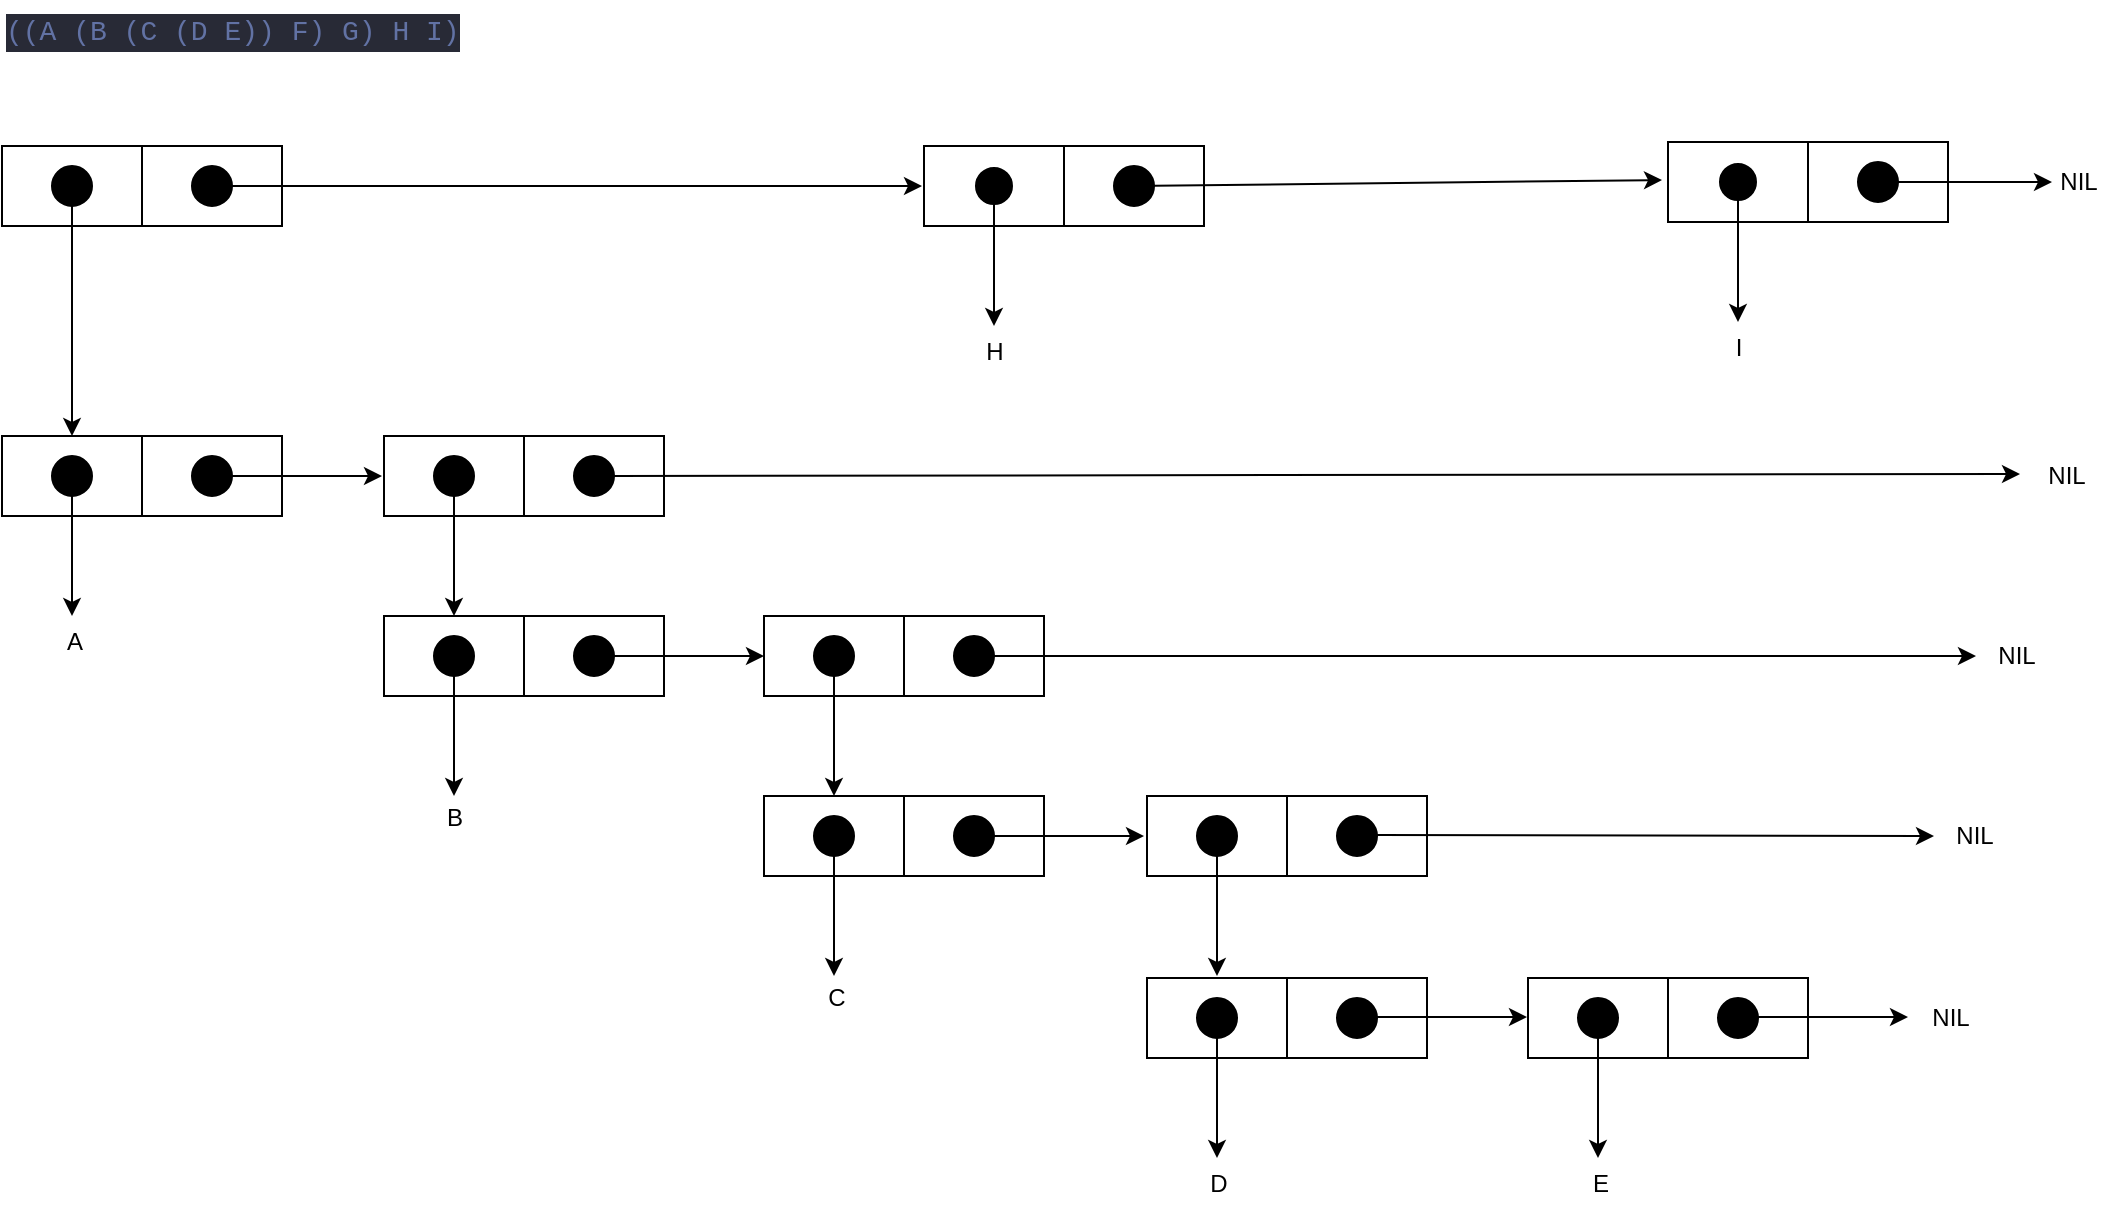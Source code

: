 <mxfile>
    <diagram id="PUbwi1bBVR1BaGFVOb0m" name="Página-1">
        <mxGraphModel dx="1160" dy="553" grid="0" gridSize="10" guides="1" tooltips="1" connect="1" arrows="1" fold="1" page="0" pageScale="1" pageWidth="827" pageHeight="1169" math="0" shadow="0">
            <root>
                <mxCell id="0"/>
                <mxCell id="1" parent="0"/>
                <mxCell id="2" value="&lt;div style=&quot;color: #f8f8f2;background-color: #282a36;font-family: Consolas, &#39;Courier New&#39;, monospace;font-weight: normal;font-size: 14px;line-height: 19px;white-space: pre;&quot;&gt;&lt;div&gt;&lt;span style=&quot;color: #6272a4;&quot;&gt;((A (B (C (D E)) F) G) H I)&lt;/span&gt;&lt;/div&gt;&lt;/div&gt;" style="text;whiteSpace=wrap;html=1;" vertex="1" parent="1">
                    <mxGeometry x="80" y="70" width="220" height="30" as="geometry"/>
                </mxCell>
                <mxCell id="3" value="" style="rounded=0;whiteSpace=wrap;html=1;" vertex="1" parent="1">
                    <mxGeometry x="80" y="143" width="70" height="40" as="geometry"/>
                </mxCell>
                <mxCell id="4" value="" style="edgeStyle=none;html=1;rounded=0;entryX=0.5;entryY=0;entryDx=0;entryDy=0;" edge="1" parent="1" source="5" target="9">
                    <mxGeometry relative="1" as="geometry">
                        <mxPoint x="115" y="233" as="targetPoint"/>
                    </mxGeometry>
                </mxCell>
                <mxCell id="5" value="" style="ellipse;whiteSpace=wrap;html=1;aspect=fixed;fillColor=#000000;rounded=0;" vertex="1" parent="1">
                    <mxGeometry x="105" y="153" width="20" height="20" as="geometry"/>
                </mxCell>
                <mxCell id="6" value="" style="rounded=0;whiteSpace=wrap;html=1;" vertex="1" parent="1">
                    <mxGeometry x="150" y="143" width="70" height="40" as="geometry"/>
                </mxCell>
                <mxCell id="7" value="" style="edgeStyle=none;html=1;rounded=0;" edge="1" parent="1" source="8">
                    <mxGeometry relative="1" as="geometry">
                        <mxPoint x="540" y="163" as="targetPoint"/>
                    </mxGeometry>
                </mxCell>
                <mxCell id="8" value="" style="ellipse;whiteSpace=wrap;html=1;aspect=fixed;fillColor=#000000;rounded=0;" vertex="1" parent="1">
                    <mxGeometry x="175" y="153" width="20" height="20" as="geometry"/>
                </mxCell>
                <mxCell id="9" value="" style="rounded=0;whiteSpace=wrap;html=1;" vertex="1" parent="1">
                    <mxGeometry x="80" y="288" width="70" height="40" as="geometry"/>
                </mxCell>
                <mxCell id="10" value="" style="edgeStyle=none;html=1;rounded=0;" edge="1" parent="1" source="11">
                    <mxGeometry relative="1" as="geometry">
                        <mxPoint x="115" y="378" as="targetPoint"/>
                    </mxGeometry>
                </mxCell>
                <mxCell id="11" value="" style="ellipse;whiteSpace=wrap;html=1;aspect=fixed;fillColor=#000000;rounded=0;" vertex="1" parent="1">
                    <mxGeometry x="105" y="298" width="20" height="20" as="geometry"/>
                </mxCell>
                <mxCell id="12" value="" style="rounded=0;whiteSpace=wrap;html=1;" vertex="1" parent="1">
                    <mxGeometry x="150" y="288" width="70" height="40" as="geometry"/>
                </mxCell>
                <mxCell id="13" value="" style="edgeStyle=none;html=1;rounded=0;" edge="1" parent="1" source="14">
                    <mxGeometry relative="1" as="geometry">
                        <mxPoint x="270" y="308" as="targetPoint"/>
                    </mxGeometry>
                </mxCell>
                <mxCell id="14" value="" style="ellipse;whiteSpace=wrap;html=1;aspect=fixed;fillColor=#000000;rounded=0;" vertex="1" parent="1">
                    <mxGeometry x="175" y="298" width="20" height="20" as="geometry"/>
                </mxCell>
                <mxCell id="15" value="" style="rounded=0;whiteSpace=wrap;html=1;" vertex="1" parent="1">
                    <mxGeometry x="541" y="143" width="70" height="40" as="geometry"/>
                </mxCell>
                <mxCell id="16" value="" style="edgeStyle=none;html=1;rounded=0;" edge="1" parent="1" source="17">
                    <mxGeometry relative="1" as="geometry">
                        <mxPoint x="576" y="233" as="targetPoint"/>
                    </mxGeometry>
                </mxCell>
                <mxCell id="17" value="" style="ellipse;whiteSpace=wrap;html=1;aspect=fixed;fillColor=#000000;rounded=0;" vertex="1" parent="1">
                    <mxGeometry x="567" y="154" width="18" height="18" as="geometry"/>
                </mxCell>
                <mxCell id="18" value="" style="rounded=0;whiteSpace=wrap;html=1;" vertex="1" parent="1">
                    <mxGeometry x="611" y="143" width="70" height="40" as="geometry"/>
                </mxCell>
                <mxCell id="19" value="" style="edgeStyle=none;html=1;rounded=0;" edge="1" parent="1" source="20">
                    <mxGeometry relative="1" as="geometry">
                        <mxPoint x="910" y="160" as="targetPoint"/>
                    </mxGeometry>
                </mxCell>
                <mxCell id="20" value="" style="ellipse;whiteSpace=wrap;html=1;aspect=fixed;fillColor=#000000;rounded=0;" vertex="1" parent="1">
                    <mxGeometry x="636" y="153" width="20" height="20" as="geometry"/>
                </mxCell>
                <mxCell id="21" value="H" style="text;html=1;align=center;verticalAlign=middle;resizable=0;points=[];autosize=1;strokeColor=none;fillColor=none;rounded=0;" vertex="1" parent="1">
                    <mxGeometry x="562.5" y="233" width="27" height="26" as="geometry"/>
                </mxCell>
                <mxCell id="22" value="" style="rounded=0;whiteSpace=wrap;html=1;" vertex="1" parent="1">
                    <mxGeometry x="913" y="141" width="70" height="40" as="geometry"/>
                </mxCell>
                <mxCell id="23" value="" style="edgeStyle=none;html=1;rounded=0;" edge="1" parent="1" source="24">
                    <mxGeometry relative="1" as="geometry">
                        <mxPoint x="948" y="231" as="targetPoint"/>
                    </mxGeometry>
                </mxCell>
                <mxCell id="24" value="" style="ellipse;whiteSpace=wrap;html=1;aspect=fixed;fillColor=#000000;rounded=0;" vertex="1" parent="1">
                    <mxGeometry x="939" y="152" width="18" height="18" as="geometry"/>
                </mxCell>
                <mxCell id="25" value="" style="rounded=0;whiteSpace=wrap;html=1;" vertex="1" parent="1">
                    <mxGeometry x="983" y="141" width="70" height="40" as="geometry"/>
                </mxCell>
                <mxCell id="26" value="" style="edgeStyle=none;html=1;rounded=0;" edge="1" parent="1" source="27">
                    <mxGeometry relative="1" as="geometry">
                        <mxPoint x="1105" y="161" as="targetPoint"/>
                    </mxGeometry>
                </mxCell>
                <mxCell id="27" value="" style="ellipse;whiteSpace=wrap;html=1;aspect=fixed;fillColor=#000000;rounded=0;" vertex="1" parent="1">
                    <mxGeometry x="1008" y="151" width="20" height="20" as="geometry"/>
                </mxCell>
                <mxCell id="28" value="I" style="text;html=1;align=center;verticalAlign=middle;resizable=0;points=[];autosize=1;strokeColor=none;fillColor=none;rounded=0;" vertex="1" parent="1">
                    <mxGeometry x="937.5" y="231" width="21" height="26" as="geometry"/>
                </mxCell>
                <mxCell id="29" value="NIL" style="text;html=1;align=center;verticalAlign=middle;resizable=0;points=[];autosize=1;strokeColor=none;fillColor=none;rounded=0;" vertex="1" parent="1">
                    <mxGeometry x="1099" y="148" width="37" height="26" as="geometry"/>
                </mxCell>
                <mxCell id="30" value="A" style="text;html=1;align=center;verticalAlign=middle;resizable=0;points=[];autosize=1;strokeColor=none;fillColor=none;rounded=0;" vertex="1" parent="1">
                    <mxGeometry x="102.5" y="378" width="26" height="26" as="geometry"/>
                </mxCell>
                <mxCell id="37" value="" style="rounded=0;whiteSpace=wrap;html=1;" vertex="1" parent="1">
                    <mxGeometry x="271" y="288" width="70" height="40" as="geometry"/>
                </mxCell>
                <mxCell id="38" value="" style="edgeStyle=none;html=1;rounded=0;" edge="1" parent="1" source="39">
                    <mxGeometry relative="1" as="geometry">
                        <mxPoint x="306" y="378" as="targetPoint"/>
                    </mxGeometry>
                </mxCell>
                <mxCell id="39" value="" style="ellipse;whiteSpace=wrap;html=1;aspect=fixed;fillColor=#000000;rounded=0;" vertex="1" parent="1">
                    <mxGeometry x="296" y="298" width="20" height="20" as="geometry"/>
                </mxCell>
                <mxCell id="40" value="" style="rounded=0;whiteSpace=wrap;html=1;" vertex="1" parent="1">
                    <mxGeometry x="341" y="288" width="70" height="40" as="geometry"/>
                </mxCell>
                <mxCell id="41" value="" style="edgeStyle=none;html=1;rounded=0;entryX=-0.108;entryY=0.462;entryDx=0;entryDy=0;entryPerimeter=0;" edge="1" parent="1" source="42" target="43">
                    <mxGeometry relative="1" as="geometry">
                        <mxPoint x="461" y="308" as="targetPoint"/>
                    </mxGeometry>
                </mxCell>
                <mxCell id="42" value="" style="ellipse;whiteSpace=wrap;html=1;aspect=fixed;fillColor=#000000;rounded=0;" vertex="1" parent="1">
                    <mxGeometry x="366" y="298" width="20" height="20" as="geometry"/>
                </mxCell>
                <mxCell id="43" value="NIL" style="text;html=1;align=center;verticalAlign=middle;resizable=0;points=[];autosize=1;strokeColor=none;fillColor=none;rounded=0;" vertex="1" parent="1">
                    <mxGeometry x="1093" y="295" width="37" height="26" as="geometry"/>
                </mxCell>
                <mxCell id="44" value="" style="rounded=0;whiteSpace=wrap;html=1;" vertex="1" parent="1">
                    <mxGeometry x="271" y="378" width="70" height="40" as="geometry"/>
                </mxCell>
                <mxCell id="45" value="" style="edgeStyle=none;html=1;rounded=0;" edge="1" parent="1" source="46">
                    <mxGeometry relative="1" as="geometry">
                        <mxPoint x="306" y="468" as="targetPoint"/>
                    </mxGeometry>
                </mxCell>
                <mxCell id="46" value="" style="ellipse;whiteSpace=wrap;html=1;aspect=fixed;fillColor=#000000;rounded=0;" vertex="1" parent="1">
                    <mxGeometry x="296" y="388" width="20" height="20" as="geometry"/>
                </mxCell>
                <mxCell id="47" value="" style="rounded=0;whiteSpace=wrap;html=1;" vertex="1" parent="1">
                    <mxGeometry x="341" y="378" width="70" height="40" as="geometry"/>
                </mxCell>
                <mxCell id="48" value="" style="edgeStyle=none;html=1;rounded=0;" edge="1" parent="1" source="49">
                    <mxGeometry relative="1" as="geometry">
                        <mxPoint x="461" y="398" as="targetPoint"/>
                    </mxGeometry>
                </mxCell>
                <mxCell id="49" value="" style="ellipse;whiteSpace=wrap;html=1;aspect=fixed;fillColor=#000000;rounded=0;" vertex="1" parent="1">
                    <mxGeometry x="366" y="388" width="20" height="20" as="geometry"/>
                </mxCell>
                <mxCell id="51" value="B" style="text;html=1;align=center;verticalAlign=middle;resizable=0;points=[];autosize=1;strokeColor=none;fillColor=none;rounded=0;" vertex="1" parent="1">
                    <mxGeometry x="293" y="466" width="26" height="26" as="geometry"/>
                </mxCell>
                <mxCell id="52" value="" style="rounded=0;whiteSpace=wrap;html=1;" vertex="1" parent="1">
                    <mxGeometry x="461" y="378" width="70" height="40" as="geometry"/>
                </mxCell>
                <mxCell id="53" value="" style="edgeStyle=none;html=1;rounded=0;" edge="1" parent="1" source="54">
                    <mxGeometry relative="1" as="geometry">
                        <mxPoint x="496" y="468" as="targetPoint"/>
                    </mxGeometry>
                </mxCell>
                <mxCell id="54" value="" style="ellipse;whiteSpace=wrap;html=1;aspect=fixed;fillColor=#000000;rounded=0;" vertex="1" parent="1">
                    <mxGeometry x="486" y="388" width="20" height="20" as="geometry"/>
                </mxCell>
                <mxCell id="55" value="" style="rounded=0;whiteSpace=wrap;html=1;" vertex="1" parent="1">
                    <mxGeometry x="531" y="378" width="70" height="40" as="geometry"/>
                </mxCell>
                <mxCell id="56" value="" style="edgeStyle=none;html=1;rounded=0;entryX=-0.027;entryY=0.5;entryDx=0;entryDy=0;entryPerimeter=0;" edge="1" parent="1" source="57" target="58">
                    <mxGeometry relative="1" as="geometry">
                        <mxPoint x="651" y="398" as="targetPoint"/>
                    </mxGeometry>
                </mxCell>
                <mxCell id="57" value="" style="ellipse;whiteSpace=wrap;html=1;aspect=fixed;fillColor=#000000;rounded=0;" vertex="1" parent="1">
                    <mxGeometry x="556" y="388" width="20" height="20" as="geometry"/>
                </mxCell>
                <mxCell id="58" value="NIL" style="text;html=1;align=center;verticalAlign=middle;resizable=0;points=[];autosize=1;strokeColor=none;fillColor=none;rounded=0;" vertex="1" parent="1">
                    <mxGeometry x="1068" y="385" width="37" height="26" as="geometry"/>
                </mxCell>
                <mxCell id="59" value="" style="rounded=0;whiteSpace=wrap;html=1;" vertex="1" parent="1">
                    <mxGeometry x="461" y="468" width="70" height="40" as="geometry"/>
                </mxCell>
                <mxCell id="60" value="" style="edgeStyle=none;html=1;rounded=0;" edge="1" parent="1" source="61">
                    <mxGeometry relative="1" as="geometry">
                        <mxPoint x="496" y="558" as="targetPoint"/>
                    </mxGeometry>
                </mxCell>
                <mxCell id="61" value="" style="ellipse;whiteSpace=wrap;html=1;aspect=fixed;fillColor=#000000;rounded=0;" vertex="1" parent="1">
                    <mxGeometry x="486" y="478" width="20" height="20" as="geometry"/>
                </mxCell>
                <mxCell id="62" value="" style="rounded=0;whiteSpace=wrap;html=1;" vertex="1" parent="1">
                    <mxGeometry x="531" y="468" width="70" height="40" as="geometry"/>
                </mxCell>
                <mxCell id="63" value="" style="edgeStyle=none;html=1;rounded=0;" edge="1" parent="1" source="64">
                    <mxGeometry relative="1" as="geometry">
                        <mxPoint x="651" y="488" as="targetPoint"/>
                    </mxGeometry>
                </mxCell>
                <mxCell id="64" value="" style="ellipse;whiteSpace=wrap;html=1;aspect=fixed;fillColor=#000000;rounded=0;" vertex="1" parent="1">
                    <mxGeometry x="556" y="478" width="20" height="20" as="geometry"/>
                </mxCell>
                <mxCell id="65" value="C" style="text;html=1;align=center;verticalAlign=middle;resizable=0;points=[];autosize=1;strokeColor=none;fillColor=none;rounded=0;" vertex="1" parent="1">
                    <mxGeometry x="483" y="556" width="27" height="26" as="geometry"/>
                </mxCell>
                <mxCell id="66" value="" style="rounded=0;whiteSpace=wrap;html=1;" vertex="1" parent="1">
                    <mxGeometry x="652.5" y="468" width="70" height="40" as="geometry"/>
                </mxCell>
                <mxCell id="67" value="" style="edgeStyle=none;html=1;rounded=0;" edge="1" parent="1" source="68">
                    <mxGeometry relative="1" as="geometry">
                        <mxPoint x="687.5" y="558" as="targetPoint"/>
                    </mxGeometry>
                </mxCell>
                <mxCell id="68" value="" style="ellipse;whiteSpace=wrap;html=1;aspect=fixed;fillColor=#000000;rounded=0;" vertex="1" parent="1">
                    <mxGeometry x="677.5" y="478" width="20" height="20" as="geometry"/>
                </mxCell>
                <mxCell id="69" value="" style="rounded=0;whiteSpace=wrap;html=1;" vertex="1" parent="1">
                    <mxGeometry x="722.5" y="468" width="70" height="40" as="geometry"/>
                </mxCell>
                <mxCell id="70" value="" style="ellipse;whiteSpace=wrap;html=1;aspect=fixed;fillColor=#000000;rounded=0;" vertex="1" parent="1">
                    <mxGeometry x="747.5" y="478" width="20" height="20" as="geometry"/>
                </mxCell>
                <mxCell id="72" value="" style="edgeStyle=none;html=1;rounded=0;" edge="1" parent="1">
                    <mxGeometry relative="1" as="geometry">
                        <mxPoint x="1046" y="488" as="targetPoint"/>
                        <mxPoint x="767.5" y="487.5" as="sourcePoint"/>
                    </mxGeometry>
                </mxCell>
                <mxCell id="73" value="NIL" style="text;html=1;align=center;verticalAlign=middle;resizable=0;points=[];autosize=1;strokeColor=none;fillColor=none;rounded=0;" vertex="1" parent="1">
                    <mxGeometry x="1047" y="475" width="37" height="26" as="geometry"/>
                </mxCell>
                <mxCell id="74" value="" style="rounded=0;whiteSpace=wrap;html=1;" vertex="1" parent="1">
                    <mxGeometry x="652.5" y="559" width="70" height="40" as="geometry"/>
                </mxCell>
                <mxCell id="75" value="" style="edgeStyle=none;html=1;rounded=0;" edge="1" parent="1" source="76">
                    <mxGeometry relative="1" as="geometry">
                        <mxPoint x="687.5" y="649" as="targetPoint"/>
                    </mxGeometry>
                </mxCell>
                <mxCell id="76" value="" style="ellipse;whiteSpace=wrap;html=1;aspect=fixed;fillColor=#000000;rounded=0;" vertex="1" parent="1">
                    <mxGeometry x="677.5" y="569" width="20" height="20" as="geometry"/>
                </mxCell>
                <mxCell id="77" value="" style="rounded=0;whiteSpace=wrap;html=1;" vertex="1" parent="1">
                    <mxGeometry x="722.5" y="559" width="70" height="40" as="geometry"/>
                </mxCell>
                <mxCell id="78" value="" style="ellipse;whiteSpace=wrap;html=1;aspect=fixed;fillColor=#000000;rounded=0;" vertex="1" parent="1">
                    <mxGeometry x="747.5" y="569" width="20" height="20" as="geometry"/>
                </mxCell>
                <mxCell id="79" value="" style="edgeStyle=none;html=1;rounded=0;" edge="1" parent="1">
                    <mxGeometry relative="1" as="geometry">
                        <mxPoint x="842.5" y="578.5" as="targetPoint"/>
                        <mxPoint x="767.5" y="578.5" as="sourcePoint"/>
                    </mxGeometry>
                </mxCell>
                <mxCell id="80" value="D" style="text;html=1;align=center;verticalAlign=middle;resizable=0;points=[];autosize=1;strokeColor=none;fillColor=none;rounded=0;" vertex="1" parent="1">
                    <mxGeometry x="674" y="649" width="27" height="26" as="geometry"/>
                </mxCell>
                <mxCell id="81" value="" style="rounded=0;whiteSpace=wrap;html=1;" vertex="1" parent="1">
                    <mxGeometry x="843" y="559" width="70" height="40" as="geometry"/>
                </mxCell>
                <mxCell id="82" value="" style="edgeStyle=none;html=1;rounded=0;" edge="1" parent="1" source="83">
                    <mxGeometry relative="1" as="geometry">
                        <mxPoint x="878" y="649" as="targetPoint"/>
                    </mxGeometry>
                </mxCell>
                <mxCell id="83" value="" style="ellipse;whiteSpace=wrap;html=1;aspect=fixed;fillColor=#000000;rounded=0;" vertex="1" parent="1">
                    <mxGeometry x="868" y="569" width="20" height="20" as="geometry"/>
                </mxCell>
                <mxCell id="84" value="" style="rounded=0;whiteSpace=wrap;html=1;" vertex="1" parent="1">
                    <mxGeometry x="913" y="559" width="70" height="40" as="geometry"/>
                </mxCell>
                <mxCell id="85" value="" style="ellipse;whiteSpace=wrap;html=1;aspect=fixed;fillColor=#000000;rounded=0;" vertex="1" parent="1">
                    <mxGeometry x="938" y="569" width="20" height="20" as="geometry"/>
                </mxCell>
                <mxCell id="86" value="" style="edgeStyle=none;html=1;rounded=0;" edge="1" parent="1">
                    <mxGeometry relative="1" as="geometry">
                        <mxPoint x="1033" y="578.5" as="targetPoint"/>
                        <mxPoint x="958" y="578.5" as="sourcePoint"/>
                    </mxGeometry>
                </mxCell>
                <mxCell id="87" value="E" style="text;html=1;align=center;verticalAlign=middle;resizable=0;points=[];autosize=1;strokeColor=none;fillColor=none;rounded=0;" vertex="1" parent="1">
                    <mxGeometry x="865.5" y="649" width="26" height="26" as="geometry"/>
                </mxCell>
                <mxCell id="88" value="NIL" style="text;html=1;align=center;verticalAlign=middle;resizable=0;points=[];autosize=1;strokeColor=none;fillColor=none;rounded=0;" vertex="1" parent="1">
                    <mxGeometry x="1035" y="566" width="37" height="26" as="geometry"/>
                </mxCell>
            </root>
        </mxGraphModel>
    </diagram>
</mxfile>